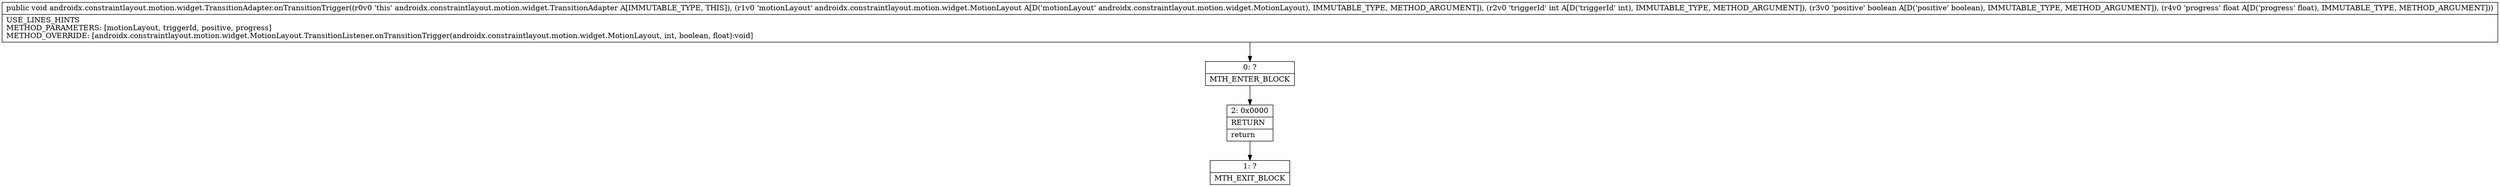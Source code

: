 digraph "CFG forandroidx.constraintlayout.motion.widget.TransitionAdapter.onTransitionTrigger(Landroidx\/constraintlayout\/motion\/widget\/MotionLayout;IZF)V" {
Node_0 [shape=record,label="{0\:\ ?|MTH_ENTER_BLOCK\l}"];
Node_2 [shape=record,label="{2\:\ 0x0000|RETURN\l|return\l}"];
Node_1 [shape=record,label="{1\:\ ?|MTH_EXIT_BLOCK\l}"];
MethodNode[shape=record,label="{public void androidx.constraintlayout.motion.widget.TransitionAdapter.onTransitionTrigger((r0v0 'this' androidx.constraintlayout.motion.widget.TransitionAdapter A[IMMUTABLE_TYPE, THIS]), (r1v0 'motionLayout' androidx.constraintlayout.motion.widget.MotionLayout A[D('motionLayout' androidx.constraintlayout.motion.widget.MotionLayout), IMMUTABLE_TYPE, METHOD_ARGUMENT]), (r2v0 'triggerId' int A[D('triggerId' int), IMMUTABLE_TYPE, METHOD_ARGUMENT]), (r3v0 'positive' boolean A[D('positive' boolean), IMMUTABLE_TYPE, METHOD_ARGUMENT]), (r4v0 'progress' float A[D('progress' float), IMMUTABLE_TYPE, METHOD_ARGUMENT]))  | USE_LINES_HINTS\lMETHOD_PARAMETERS: [motionLayout, triggerId, positive, progress]\lMETHOD_OVERRIDE: [androidx.constraintlayout.motion.widget.MotionLayout.TransitionListener.onTransitionTrigger(androidx.constraintlayout.motion.widget.MotionLayout, int, boolean, float):void]\l}"];
MethodNode -> Node_0;Node_0 -> Node_2;
Node_2 -> Node_1;
}


